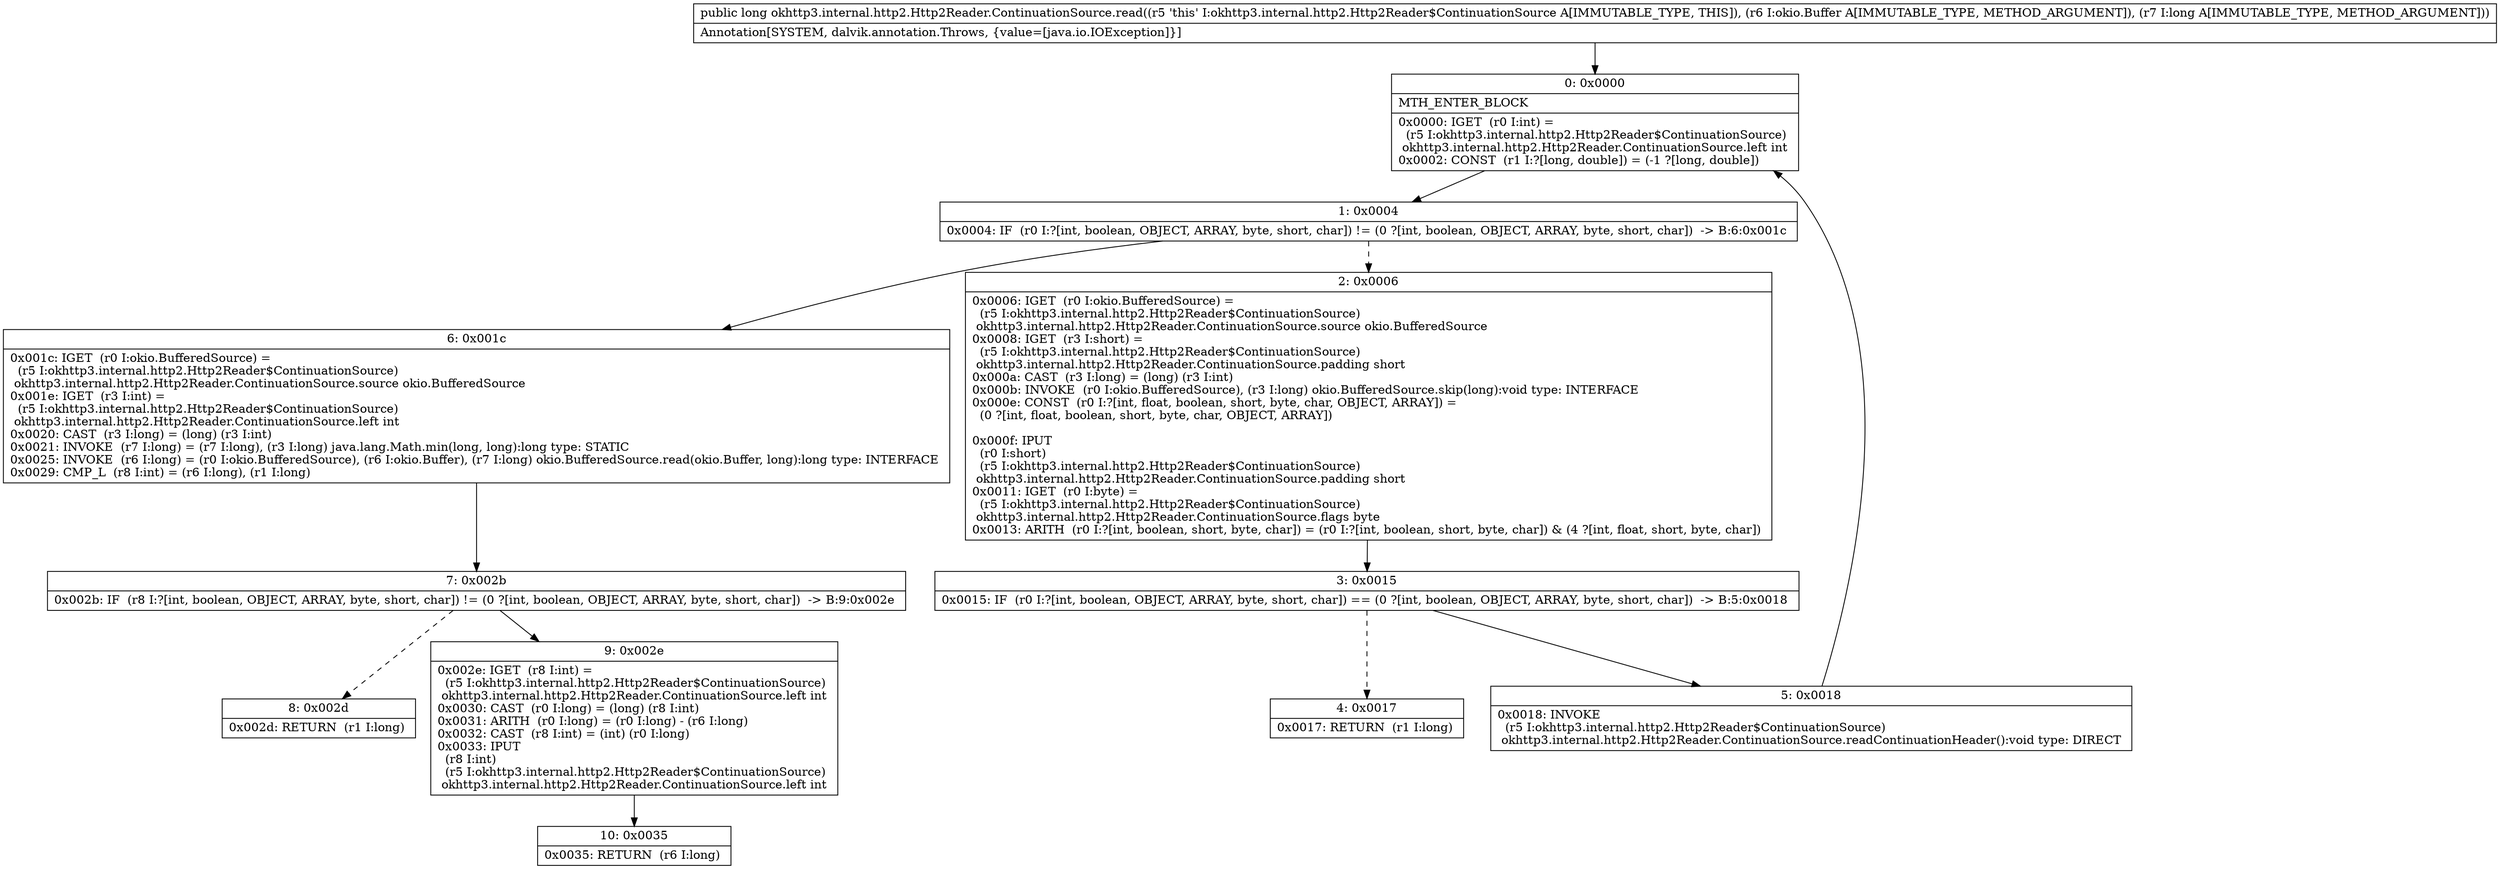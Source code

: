 digraph "CFG forokhttp3.internal.http2.Http2Reader.ContinuationSource.read(Lokio\/Buffer;J)J" {
Node_0 [shape=record,label="{0\:\ 0x0000|MTH_ENTER_BLOCK\l|0x0000: IGET  (r0 I:int) = \l  (r5 I:okhttp3.internal.http2.Http2Reader$ContinuationSource)\l okhttp3.internal.http2.Http2Reader.ContinuationSource.left int \l0x0002: CONST  (r1 I:?[long, double]) = (\-1 ?[long, double]) \l}"];
Node_1 [shape=record,label="{1\:\ 0x0004|0x0004: IF  (r0 I:?[int, boolean, OBJECT, ARRAY, byte, short, char]) != (0 ?[int, boolean, OBJECT, ARRAY, byte, short, char])  \-\> B:6:0x001c \l}"];
Node_2 [shape=record,label="{2\:\ 0x0006|0x0006: IGET  (r0 I:okio.BufferedSource) = \l  (r5 I:okhttp3.internal.http2.Http2Reader$ContinuationSource)\l okhttp3.internal.http2.Http2Reader.ContinuationSource.source okio.BufferedSource \l0x0008: IGET  (r3 I:short) = \l  (r5 I:okhttp3.internal.http2.Http2Reader$ContinuationSource)\l okhttp3.internal.http2.Http2Reader.ContinuationSource.padding short \l0x000a: CAST  (r3 I:long) = (long) (r3 I:int) \l0x000b: INVOKE  (r0 I:okio.BufferedSource), (r3 I:long) okio.BufferedSource.skip(long):void type: INTERFACE \l0x000e: CONST  (r0 I:?[int, float, boolean, short, byte, char, OBJECT, ARRAY]) = \l  (0 ?[int, float, boolean, short, byte, char, OBJECT, ARRAY])\l \l0x000f: IPUT  \l  (r0 I:short)\l  (r5 I:okhttp3.internal.http2.Http2Reader$ContinuationSource)\l okhttp3.internal.http2.Http2Reader.ContinuationSource.padding short \l0x0011: IGET  (r0 I:byte) = \l  (r5 I:okhttp3.internal.http2.Http2Reader$ContinuationSource)\l okhttp3.internal.http2.Http2Reader.ContinuationSource.flags byte \l0x0013: ARITH  (r0 I:?[int, boolean, short, byte, char]) = (r0 I:?[int, boolean, short, byte, char]) & (4 ?[int, float, short, byte, char]) \l}"];
Node_3 [shape=record,label="{3\:\ 0x0015|0x0015: IF  (r0 I:?[int, boolean, OBJECT, ARRAY, byte, short, char]) == (0 ?[int, boolean, OBJECT, ARRAY, byte, short, char])  \-\> B:5:0x0018 \l}"];
Node_4 [shape=record,label="{4\:\ 0x0017|0x0017: RETURN  (r1 I:long) \l}"];
Node_5 [shape=record,label="{5\:\ 0x0018|0x0018: INVOKE  \l  (r5 I:okhttp3.internal.http2.Http2Reader$ContinuationSource)\l okhttp3.internal.http2.Http2Reader.ContinuationSource.readContinuationHeader():void type: DIRECT \l}"];
Node_6 [shape=record,label="{6\:\ 0x001c|0x001c: IGET  (r0 I:okio.BufferedSource) = \l  (r5 I:okhttp3.internal.http2.Http2Reader$ContinuationSource)\l okhttp3.internal.http2.Http2Reader.ContinuationSource.source okio.BufferedSource \l0x001e: IGET  (r3 I:int) = \l  (r5 I:okhttp3.internal.http2.Http2Reader$ContinuationSource)\l okhttp3.internal.http2.Http2Reader.ContinuationSource.left int \l0x0020: CAST  (r3 I:long) = (long) (r3 I:int) \l0x0021: INVOKE  (r7 I:long) = (r7 I:long), (r3 I:long) java.lang.Math.min(long, long):long type: STATIC \l0x0025: INVOKE  (r6 I:long) = (r0 I:okio.BufferedSource), (r6 I:okio.Buffer), (r7 I:long) okio.BufferedSource.read(okio.Buffer, long):long type: INTERFACE \l0x0029: CMP_L  (r8 I:int) = (r6 I:long), (r1 I:long) \l}"];
Node_7 [shape=record,label="{7\:\ 0x002b|0x002b: IF  (r8 I:?[int, boolean, OBJECT, ARRAY, byte, short, char]) != (0 ?[int, boolean, OBJECT, ARRAY, byte, short, char])  \-\> B:9:0x002e \l}"];
Node_8 [shape=record,label="{8\:\ 0x002d|0x002d: RETURN  (r1 I:long) \l}"];
Node_9 [shape=record,label="{9\:\ 0x002e|0x002e: IGET  (r8 I:int) = \l  (r5 I:okhttp3.internal.http2.Http2Reader$ContinuationSource)\l okhttp3.internal.http2.Http2Reader.ContinuationSource.left int \l0x0030: CAST  (r0 I:long) = (long) (r8 I:int) \l0x0031: ARITH  (r0 I:long) = (r0 I:long) \- (r6 I:long) \l0x0032: CAST  (r8 I:int) = (int) (r0 I:long) \l0x0033: IPUT  \l  (r8 I:int)\l  (r5 I:okhttp3.internal.http2.Http2Reader$ContinuationSource)\l okhttp3.internal.http2.Http2Reader.ContinuationSource.left int \l}"];
Node_10 [shape=record,label="{10\:\ 0x0035|0x0035: RETURN  (r6 I:long) \l}"];
MethodNode[shape=record,label="{public long okhttp3.internal.http2.Http2Reader.ContinuationSource.read((r5 'this' I:okhttp3.internal.http2.Http2Reader$ContinuationSource A[IMMUTABLE_TYPE, THIS]), (r6 I:okio.Buffer A[IMMUTABLE_TYPE, METHOD_ARGUMENT]), (r7 I:long A[IMMUTABLE_TYPE, METHOD_ARGUMENT]))  | Annotation[SYSTEM, dalvik.annotation.Throws, \{value=[java.io.IOException]\}]\l}"];
MethodNode -> Node_0;
Node_0 -> Node_1;
Node_1 -> Node_2[style=dashed];
Node_1 -> Node_6;
Node_2 -> Node_3;
Node_3 -> Node_4[style=dashed];
Node_3 -> Node_5;
Node_5 -> Node_0;
Node_6 -> Node_7;
Node_7 -> Node_8[style=dashed];
Node_7 -> Node_9;
Node_9 -> Node_10;
}


